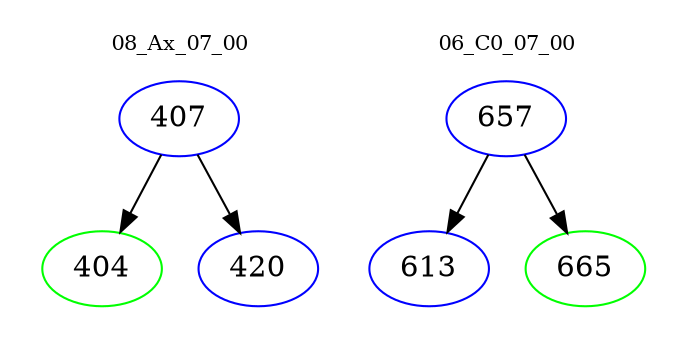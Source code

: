 digraph{
subgraph cluster_0 {
color = white
label = "08_Ax_07_00";
fontsize=10;
T0_407 [label="407", color="blue"]
T0_407 -> T0_404 [color="black"]
T0_404 [label="404", color="green"]
T0_407 -> T0_420 [color="black"]
T0_420 [label="420", color="blue"]
}
subgraph cluster_1 {
color = white
label = "06_C0_07_00";
fontsize=10;
T1_657 [label="657", color="blue"]
T1_657 -> T1_613 [color="black"]
T1_613 [label="613", color="blue"]
T1_657 -> T1_665 [color="black"]
T1_665 [label="665", color="green"]
}
}
